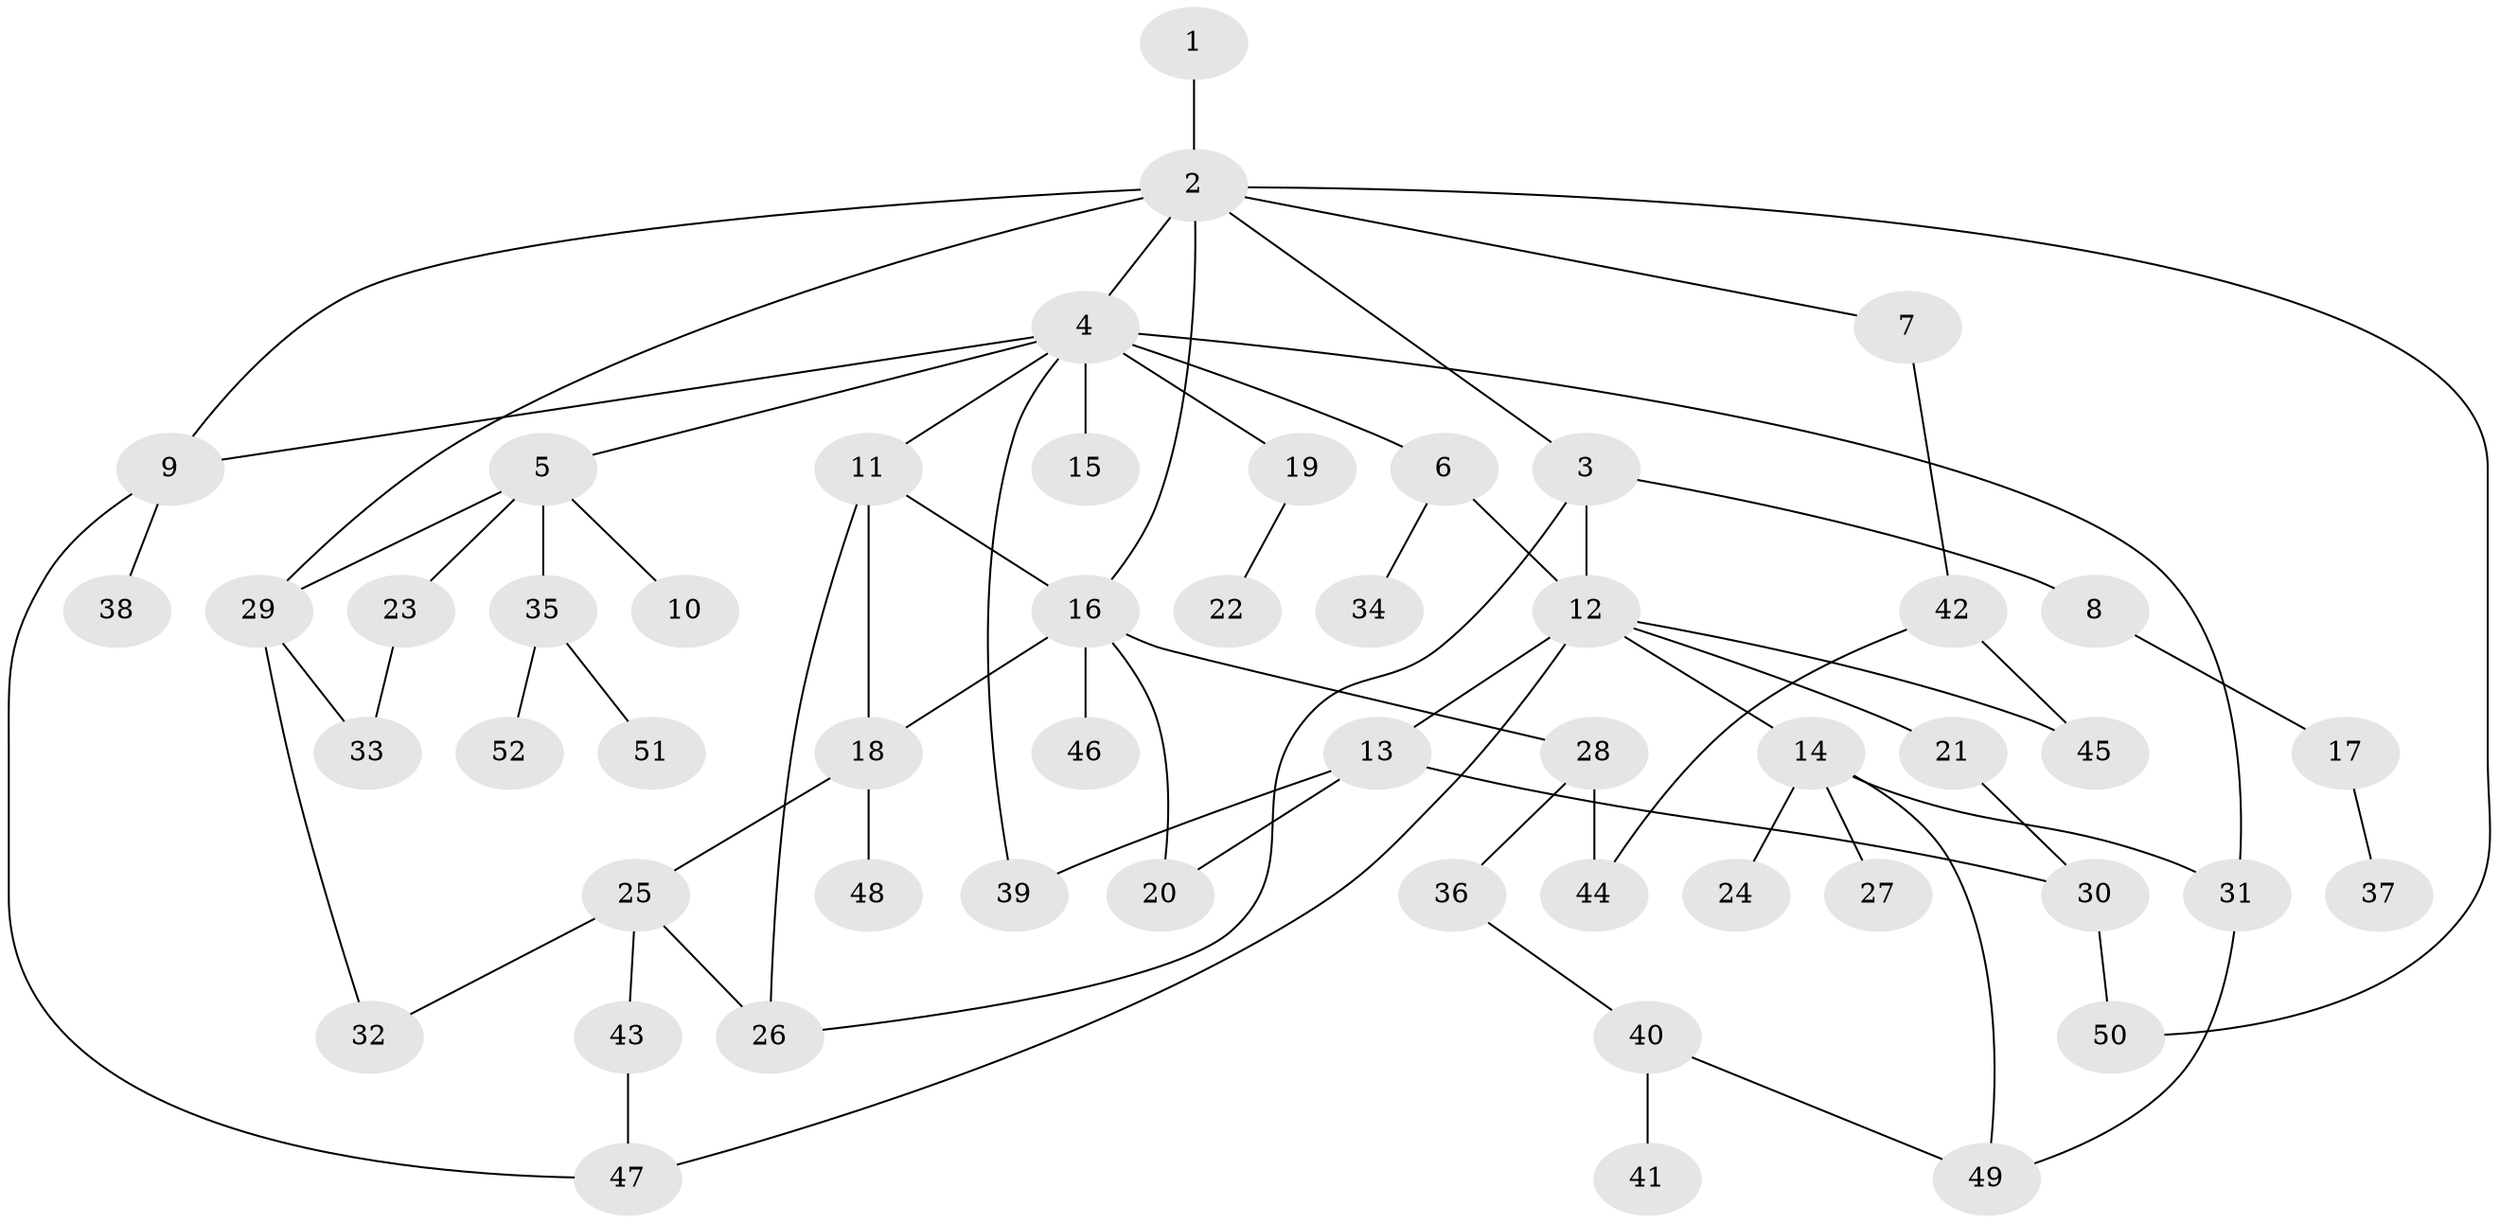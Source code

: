 // coarse degree distribution, {1: 0.3235294117647059, 12: 0.029411764705882353, 5: 0.029411764705882353, 9: 0.029411764705882353, 6: 0.058823529411764705, 2: 0.17647058823529413, 3: 0.23529411764705882, 4: 0.08823529411764706, 7: 0.029411764705882353}
// Generated by graph-tools (version 1.1) at 2025/23/03/03/25 07:23:35]
// undirected, 52 vertices, 71 edges
graph export_dot {
graph [start="1"]
  node [color=gray90,style=filled];
  1;
  2;
  3;
  4;
  5;
  6;
  7;
  8;
  9;
  10;
  11;
  12;
  13;
  14;
  15;
  16;
  17;
  18;
  19;
  20;
  21;
  22;
  23;
  24;
  25;
  26;
  27;
  28;
  29;
  30;
  31;
  32;
  33;
  34;
  35;
  36;
  37;
  38;
  39;
  40;
  41;
  42;
  43;
  44;
  45;
  46;
  47;
  48;
  49;
  50;
  51;
  52;
  1 -- 2;
  2 -- 3;
  2 -- 4;
  2 -- 7;
  2 -- 9;
  2 -- 16;
  2 -- 50;
  2 -- 29;
  3 -- 8;
  3 -- 12;
  3 -- 26;
  4 -- 5;
  4 -- 6;
  4 -- 9;
  4 -- 11;
  4 -- 15;
  4 -- 19;
  4 -- 39;
  4 -- 31;
  5 -- 10;
  5 -- 23;
  5 -- 29;
  5 -- 35;
  6 -- 12;
  6 -- 34;
  7 -- 42;
  8 -- 17;
  9 -- 38;
  9 -- 47;
  11 -- 16;
  11 -- 18;
  11 -- 26;
  12 -- 13;
  12 -- 14;
  12 -- 21;
  12 -- 47;
  12 -- 45;
  13 -- 20;
  13 -- 39;
  13 -- 30;
  14 -- 24;
  14 -- 27;
  14 -- 31;
  14 -- 49;
  16 -- 28;
  16 -- 46;
  16 -- 20;
  16 -- 18;
  17 -- 37;
  18 -- 25;
  18 -- 48;
  19 -- 22;
  21 -- 30;
  23 -- 33;
  25 -- 32;
  25 -- 43;
  25 -- 26;
  28 -- 36;
  28 -- 44;
  29 -- 33;
  29 -- 32;
  30 -- 50;
  31 -- 49;
  35 -- 51;
  35 -- 52;
  36 -- 40;
  40 -- 41;
  40 -- 49;
  42 -- 45;
  42 -- 44;
  43 -- 47;
}
